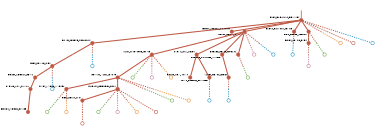 strict digraph  {
graph[splines=false]; nodesep=0.7; rankdir=TB; ranksep=0.6; forcelabels=true; dpi=600; size=2.5;
0 [color="#be5742ff", fillcolor="#be5742ff", fixedsize=true, fontname=Lato, fontsize="12pt", height="0.25", label="", penwidth=3, shape=circle, style=filled, xlabel="GSC2_DAOA-AS1_COMMD7"];
4 [color="#be5742ff", fillcolor="#be5742ff", fixedsize=true, fontname=Lato, fontsize="12pt", height="0.25", label="", penwidth=3, shape=circle, style=filled, xlabel="BTNL8_LRRC25_KRTAP26-1"];
12 [color="#be5742ff", fillcolor="#be5742ff", fixedsize=true, fontname=Lato, fontsize="12pt", height="0.25", label="", penwidth=3, shape=circle, style=filled, xlabel=ZBTB17_ATP12A_KIAA1731];
14 [color="#be5742ff", fillcolor="#be5742ff", fixedsize=true, fontname=Lato, fontsize="12pt", height="0.25", label="", penwidth=3, shape=circle, style=filled, xlabel=TRA2A_THRSP_CMTM6];
17 [color="#be5742ff", fillcolor="#be5742ff", fixedsize=true, fontname=Lato, fontsize="12pt", height="0.25", label="", penwidth=3, shape=circle, style=filled, xlabel=PACS1_GALNTL6_KCNH3];
21 [color="#be5742ff", fillcolor="#be5742ff", fixedsize=true, fontname=Lato, fontsize="12pt", height="0.25", label="", penwidth=3, shape=circle, style=filled, xlabel=DDI1_PTPRG_ATP12A];
32 [color="#e69138ff", fillcolor="#e69138ff", fixedsize=true, fontname=Lato, fontsize="12pt", height="0.25", label="", penwidth=3, shape=circle, style=solid, xlabel=""];
37 [color="#be5742ff", fillcolor="#be5742ff", fixedsize=true, fontname=Lato, fontsize="12pt", height="0.25", label="", penwidth=3, shape=circle, style=solid, xlabel=""];
40 [color="#2496c8ff", fillcolor="#2496c8ff", fixedsize=true, fontname=Lato, fontsize="12pt", height="0.25", label="", penwidth=3, shape=circle, style=solid, xlabel=""];
1 [color="#be5742ff", fillcolor="#be5742ff", fixedsize=true, fontname=Lato, fontsize="12pt", height="0.25", label="", penwidth=3, shape=circle, style=filled, xlabel=LDB2_TRIM60_HIC2];
18 [color="#be5742ff", fillcolor="#be5742ff", fixedsize=true, fontname=Lato, fontsize="12pt", height="0.25", label="", penwidth=3, shape=circle, style=filled, xlabel=OR4E2_ADORA1_POMK];
41 [color="#2496c8ff", fillcolor="#2496c8ff", fixedsize=true, fontname=Lato, fontsize="12pt", height="0.25", label="", penwidth=3, shape=circle, style=solid, xlabel=""];
2 [color="#be5742ff", fillcolor="#be5742ff", fixedsize=true, fontname=Lato, fontsize="12pt", height="0.25", label="", penwidth=3, shape=circle, style=filled, xlabel=KARS_TMEM151B_LCN10];
6 [color="#be5742ff", fillcolor="#be5742ff", fixedsize=true, fontname=Lato, fontsize="12pt", height="0.25", label="", penwidth=3, shape=circle, style=filled, xlabel=BRMS1L_NACA_CNTN5];
22 [color="#6aa84fff", fillcolor="#6aa84fff", fixedsize=true, fontname=Lato, fontsize="12pt", height="0.25", label="", penwidth=3, shape=circle, style=solid, xlabel=""];
28 [color="#c27ba0ff", fillcolor="#c27ba0ff", fixedsize=true, fontname=Lato, fontsize="12pt", height="0.25", label="", penwidth=3, shape=circle, style=solid, xlabel=""];
33 [color="#e69138ff", fillcolor="#e69138ff", fixedsize=true, fontname=Lato, fontsize="12pt", height="0.25", label="", penwidth=3, shape=circle, style=solid, xlabel=""];
3 [color="#be5742ff", fillcolor="#be5742ff", fixedsize=true, fontname=Lato, fontsize="12pt", height="0.25", label="", penwidth=3, shape=circle, style=filled, xlabel=MACF1_CCNT1_F2RL3];
42 [color="#2496c8ff", fillcolor="#2496c8ff", fixedsize=true, fontname=Lato, fontsize="12pt", height="0.25", label="", penwidth=3, shape=circle, style=solid, xlabel=""];
43 [color="#2496c8ff", fillcolor="#2496c8ff", fixedsize=true, fontname=Lato, fontsize="12pt", height="0.25", label="", penwidth=3, shape=circle, style=solid, xlabel=""];
5 [color="#be5742ff", fillcolor="#be5742ff", fixedsize=true, fontname=Lato, fontsize="12pt", height="0.25", label="", penwidth=3, shape=circle, style=filled, xlabel=HVCN1_HLX_AFAP1];
7 [color="#be5742ff", fillcolor="#be5742ff", fixedsize=true, fontname=Lato, fontsize="12pt", height="0.25", label="", penwidth=3, shape=circle, style=filled, xlabel=CHST8_SON_NRXN2];
10 [color="#be5742ff", fillcolor="#be5742ff", fixedsize=true, fontname=Lato, fontsize="12pt", height="0.25", label="", penwidth=3, shape=circle, style=filled, xlabel=NRXN1_PKD1L3_FAM118B];
16 [color="#be5742ff", fillcolor="#be5742ff", fixedsize=true, fontname=Lato, fontsize="12pt", height="0.25", label="", penwidth=3, shape=circle, style=filled, xlabel=BMP7_MYO10_MYO15A];
20 [color="#be5742ff", fillcolor="#be5742ff", fixedsize=true, fontname=Lato, fontsize="12pt", height="0.25", label="", penwidth=3, shape=circle, style=filled, xlabel=ST6GAL2_PCDHGC4_PTK6];
23 [color="#6aa84fff", fillcolor="#6aa84fff", fixedsize=true, fontname=Lato, fontsize="12pt", height="0.25", label="", penwidth=3, shape=circle, style=solid, xlabel=""];
34 [color="#e69138ff", fillcolor="#e69138ff", fixedsize=true, fontname=Lato, fontsize="12pt", height="0.25", label="", penwidth=3, shape=circle, style=solid, xlabel=""];
8 [color="#be5742ff", fillcolor="#be5742ff", fixedsize=true, fontname=Lato, fontsize="12pt", height="0.25", label="", penwidth=3, shape=circle, style=filled, xlabel=PARD3B_KIAA1239_MMP19];
44 [color="#2496c8ff", fillcolor="#2496c8ff", fixedsize=true, fontname=Lato, fontsize="12pt", height="0.25", label="", penwidth=3, shape=circle, style=solid, xlabel=""];
11 [color="#be5742ff", fillcolor="#be5742ff", fixedsize=true, fontname=Lato, fontsize="12pt", height="0.25", label="", penwidth=3, shape=circle, style=filled, xlabel=DLGAP3_PEX10_GUCA1A];
24 [color="#6aa84fff", fillcolor="#6aa84fff", fixedsize=true, fontname=Lato, fontsize="12pt", height="0.25", label="", penwidth=3, shape=circle, style=solid, xlabel=""];
13 [color="#be5742ff", fillcolor="#be5742ff", fixedsize=true, fontname=Lato, fontsize="12pt", height="0.25", label="", penwidth=3, shape=circle, style=filled, xlabel=GET4_TESK1_TNR];
38 [color="#be5742ff", fillcolor="#be5742ff", fixedsize=true, fontname=Lato, fontsize="12pt", height="0.25", label="", penwidth=3, shape=circle, style=solid, xlabel=""];
29 [color="#c27ba0ff", fillcolor="#c27ba0ff", fixedsize=true, fontname=Lato, fontsize="12pt", height="0.25", label="", penwidth=3, shape=circle, style=solid, xlabel=""];
45 [color="#2496c8ff", fillcolor="#2496c8ff", fixedsize=true, fontname=Lato, fontsize="12pt", height="0.25", label="", penwidth=3, shape=circle, style=solid, xlabel=""];
15 [color="#be5742ff", fillcolor="#be5742ff", fixedsize=true, fontname=Lato, fontsize="12pt", height="0.25", label="", penwidth=3, shape=circle, style=filled, xlabel=ZNF469_A2M_LAMA4];
9 [color="#be5742ff", fillcolor="#be5742ff", fixedsize=true, fontname=Lato, fontsize="12pt", height="0.25", label="", penwidth=3, shape=circle, style=filled, xlabel=CELSR1_WDR33_PSMC5];
25 [color="#6aa84fff", fillcolor="#6aa84fff", fixedsize=true, fontname=Lato, fontsize="12pt", height="0.25", label="", penwidth=3, shape=circle, style=solid, xlabel=""];
35 [color="#e69138ff", fillcolor="#e69138ff", fixedsize=true, fontname=Lato, fontsize="12pt", height="0.25", label="", penwidth=3, shape=circle, style=solid, xlabel=""];
46 [color="#2496c8ff", fillcolor="#2496c8ff", fixedsize=true, fontname=Lato, fontsize="12pt", height="0.25", label="", penwidth=3, shape=circle, style=solid, xlabel=""];
19 [color="#be5742ff", fillcolor="#be5742ff", fixedsize=true, fontname=Lato, fontsize="12pt", height="0.25", label="", penwidth=3, shape=circle, style=filled, xlabel=FARP1_KCNH8_EXD2];
30 [color="#c27ba0ff", fillcolor="#c27ba0ff", fixedsize=true, fontname=Lato, fontsize="12pt", height="0.25", label="", penwidth=3, shape=circle, style=solid, xlabel=""];
26 [color="#6aa84fff", fillcolor="#6aa84fff", fixedsize=true, fontname=Lato, fontsize="12pt", height="0.25", label="", penwidth=3, shape=circle, style=solid, xlabel=""];
31 [color="#c27ba0ff", fillcolor="#c27ba0ff", fixedsize=true, fontname=Lato, fontsize="12pt", height="0.25", label="", penwidth=3, shape=circle, style=solid, xlabel=""];
36 [color="#e69138ff", fillcolor="#e69138ff", fixedsize=true, fontname=Lato, fontsize="12pt", height="0.25", label="", penwidth=3, shape=circle, style=solid, xlabel=""];
39 [color="#be5742ff", fillcolor="#be5742ff", fixedsize=true, fontname=Lato, fontsize="12pt", height="0.25", label="", penwidth=3, shape=circle, style=solid, xlabel=""];
27 [color="#6aa84fff", fillcolor="#6aa84fff", fixedsize=true, fontname=Lato, fontsize="12pt", height="0.25", label="", penwidth=3, shape=circle, style=solid, xlabel=""];
normal [label="", penwidth=3, style=invis, xlabel="GSC2_DAOA-AS1_COMMD7"];
0 -> 4  [arrowsize=0, color="#be5742ff;0.5:#be5742ff", minlen="2.0", penwidth="5.5", style=solid];
0 -> 12  [arrowsize=0, color="#be5742ff;0.5:#be5742ff", minlen="1.8000000715255737", penwidth="5.5", style=solid];
0 -> 14  [arrowsize=0, color="#be5742ff;0.5:#be5742ff", minlen="1.8000000715255737", penwidth="5.5", style=solid];
0 -> 17  [arrowsize=0, color="#be5742ff;0.5:#be5742ff", minlen="1.399999976158142", penwidth="5.5", style=solid];
0 -> 21  [arrowsize=0, color="#be5742ff;0.5:#be5742ff", minlen="1.0", penwidth="5.5", style=solid];
0 -> 32  [arrowsize=0, color="#be5742ff;0.5:#e69138ff", minlen="2.0", penwidth=5, style=dashed];
0 -> 37  [arrowsize=0, color="#be5742ff;0.5:#be5742ff", minlen="2.0", penwidth=5, style=dashed];
0 -> 40  [arrowsize=0, color="#be5742ff;0.5:#2496c8ff", minlen="2.0", penwidth=5, style=dashed];
4 -> 1  [arrowsize=0, color="#be5742ff;0.5:#be5742ff", minlen="2.0", penwidth="5.5", style=solid];
4 -> 43  [arrowsize=0, color="#be5742ff;0.5:#2496c8ff", minlen="2.0", penwidth=5, style=dashed];
14 -> 2  [arrowsize=0, color="#be5742ff;0.5:#be5742ff", minlen="2.0", penwidth="5.5", style=solid];
14 -> 5  [arrowsize=0, color="#be5742ff;0.5:#be5742ff", minlen="2.0", penwidth="5.5", style=solid];
14 -> 8  [arrowsize=0, color="#be5742ff;0.5:#be5742ff", minlen="2.0", penwidth="5.5", style=solid];
14 -> 11  [arrowsize=0, color="#be5742ff;0.5:#be5742ff", minlen="2.0", penwidth="5.5", style=solid];
14 -> 29  [arrowsize=0, color="#be5742ff;0.5:#c27ba0ff", minlen="2.0", penwidth=5, style=dashed];
14 -> 45  [arrowsize=0, color="#be5742ff;0.5:#2496c8ff", minlen="2.0", penwidth=5, style=dashed];
17 -> 46  [arrowsize=0, color="#be5742ff;0.5:#2496c8ff", minlen="2.0", penwidth=5, style=dashed];
21 -> 19  [arrowsize=0, color="#be5742ff;0.5:#be5742ff", minlen="1.399999976158142", penwidth="5.5", style=solid];
21 -> 27  [arrowsize=0, color="#be5742ff;0.5:#6aa84fff", minlen="2.0", penwidth=5, style=dashed];
1 -> 18  [arrowsize=0, color="#be5742ff;0.5:#be5742ff", minlen="1.399999976158142", penwidth="5.5", style=solid];
1 -> 41  [arrowsize=0, color="#be5742ff;0.5:#2496c8ff", minlen="2.0", penwidth=5, style=dashed];
18 -> 15  [arrowsize=0, color="#be5742ff;0.5:#be5742ff", minlen="1.600000023841858", penwidth="5.5", style=solid];
2 -> 6  [arrowsize=0, color="#be5742ff;0.5:#be5742ff", minlen="2.0", penwidth="5.5", style=solid];
2 -> 22  [arrowsize=0, color="#be5742ff;0.5:#6aa84fff", minlen="2.0", penwidth=5, style=dashed];
2 -> 28  [arrowsize=0, color="#be5742ff;0.5:#c27ba0ff", minlen="2.0", penwidth=5, style=dashed];
2 -> 33  [arrowsize=0, color="#be5742ff;0.5:#e69138ff", minlen="2.0", penwidth=5, style=dashed];
6 -> 16  [arrowsize=0, color="#be5742ff;0.5:#be5742ff", minlen="1.600000023841858", penwidth="5.5", style=solid];
6 -> 20  [arrowsize=0, color="#be5742ff;0.5:#be5742ff", minlen="1.1999999284744263", penwidth="5.5", style=solid];
6 -> 23  [arrowsize=0, color="#be5742ff;0.5:#6aa84fff", minlen="2.0", penwidth=5, style=dashed];
6 -> 34  [arrowsize=0, color="#be5742ff;0.5:#e69138ff", minlen="2.0", penwidth=5, style=dashed];
3 -> 42  [arrowsize=0, color="#be5742ff;0.5:#2496c8ff", minlen="2.0", penwidth=5, style=dashed];
5 -> 7  [arrowsize=0, color="#be5742ff;0.5:#be5742ff", minlen="2.0", penwidth="5.5", style=solid];
5 -> 10  [arrowsize=0, color="#be5742ff;0.5:#be5742ff", minlen="2.0", penwidth="5.5", style=solid];
10 -> 44  [arrowsize=0, color="#be5742ff;0.5:#2496c8ff", minlen="2.0", penwidth=5, style=dashed];
16 -> 25  [arrowsize=0, color="#be5742ff;0.5:#6aa84fff", minlen="2.0", penwidth=5, style=dashed];
16 -> 35  [arrowsize=0, color="#be5742ff;0.5:#e69138ff", minlen="2.0", penwidth=5, style=dashed];
20 -> 13  [arrowsize=0, color="#be5742ff;0.5:#be5742ff", minlen="1.8000000715255737", penwidth="5.5", style=solid];
20 -> 26  [arrowsize=0, color="#be5742ff;0.5:#6aa84fff", minlen="2.0", penwidth=5, style=dashed];
20 -> 31  [arrowsize=0, color="#be5742ff;0.5:#c27ba0ff", minlen="2.0", penwidth=5, style=dashed];
20 -> 36  [arrowsize=0, color="#be5742ff;0.5:#e69138ff", minlen="2.0", penwidth=5, style=dashed];
20 -> 39  [arrowsize=0, color="#be5742ff;0.5:#be5742ff", minlen="2.0", penwidth=5, style=dashed];
8 -> 3  [arrowsize=0, color="#be5742ff;0.5:#be5742ff", minlen="2.0", penwidth="5.5", style=solid];
11 -> 24  [arrowsize=0, color="#be5742ff;0.5:#6aa84fff", minlen="2.0", penwidth=5, style=dashed];
13 -> 38  [arrowsize=0, color="#be5742ff;0.5:#be5742ff", minlen="2.0", penwidth=5, style=dashed];
15 -> 9  [arrowsize=0, color="#be5742ff;0.5:#be5742ff", minlen="2.0", penwidth="5.5", style=solid];
19 -> 30  [arrowsize=0, color="#be5742ff;0.5:#c27ba0ff", minlen="2.0", penwidth=5, style=dashed];
normal -> 0  [arrowsize=0, color="#be5742ff", label="", penwidth=4, style=solid];
}
